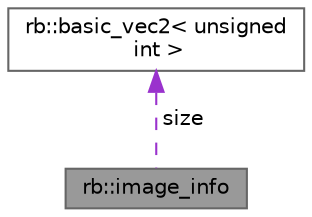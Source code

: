 digraph "rb::image_info"
{
 // LATEX_PDF_SIZE
  bgcolor="transparent";
  edge [fontname=Helvetica,fontsize=10,labelfontname=Helvetica,labelfontsize=10];
  node [fontname=Helvetica,fontsize=10,shape=box,height=0.2,width=0.4];
  Node1 [label="rb::image_info",height=0.2,width=0.4,color="gray40", fillcolor="grey60", style="filled", fontcolor="black",tooltip="Structure describing a image info."];
  Node2 -> Node1 [dir="back",color="darkorchid3",style="dashed",label=" size" ];
  Node2 [label="rb::basic_vec2\< unsigned\l int \>",height=0.2,width=0.4,color="gray40", fillcolor="white", style="filled",URL="$structrb_1_1basic__vec2.html",tooltip=" "];
}

